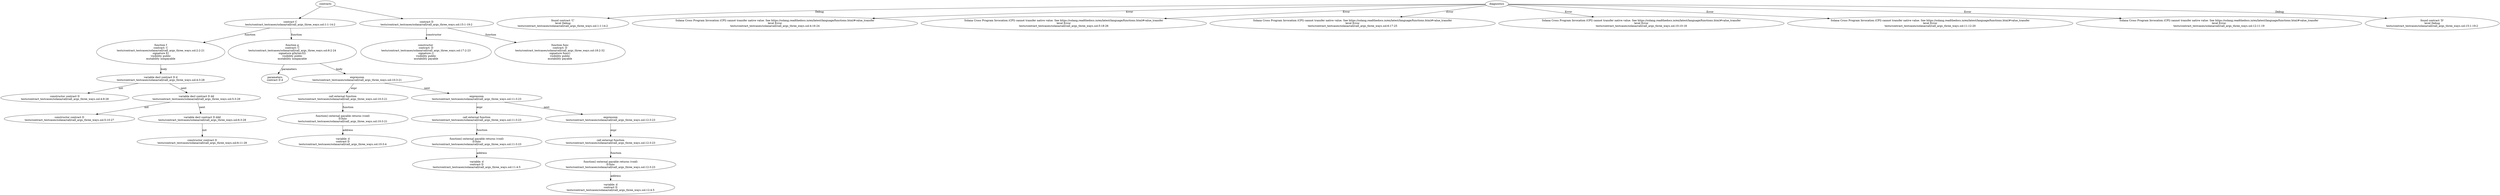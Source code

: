 strict digraph "tests/contract_testcases/solana/call/call_args_three_ways.sol" {
	contract [label="contract C\ntests/contract_testcases/solana/call/call_args_three_ways.sol:1:1-14:2"]
	f [label="function f\ncontract: C\ntests/contract_testcases/solana/call/call_args_three_ways.sol:2:2-21\nsignature f()\nvisibility public\nmutability nonpayable"]
	var_decl [label="variable decl contract D d\ntests/contract_testcases/solana/call/call_args_three_ways.sol:4:3-28"]
	constructor [label="constructor contract D\ntests/contract_testcases/solana/call/call_args_three_ways.sol:4:9-28"]
	var_decl_6 [label="variable decl contract D dd\ntests/contract_testcases/solana/call/call_args_three_ways.sol:5:3-29"]
	constructor_7 [label="constructor contract D\ntests/contract_testcases/solana/call/call_args_three_ways.sol:5:10-27"]
	var_decl_8 [label="variable decl contract D ddd\ntests/contract_testcases/solana/call/call_args_three_ways.sol:6:3-28"]
	constructor_9 [label="constructor contract D\ntests/contract_testcases/solana/call/call_args_three_ways.sol:6:11-28"]
	g [label="function g\ncontract: C\ntests/contract_testcases/solana/call/call_args_three_ways.sol:8:2-24\nsignature g(bytes32)\nvisibility public\nmutability nonpayable"]
	parameters [label="parameters\ncontract D d"]
	expr [label="expression\ntests/contract_testcases/solana/call/call_args_three_ways.sol:10:3-21"]
	call_external_function [label="call external function\ntests/contract_testcases/solana/call/call_args_three_ways.sol:10:3-21"]
	external_function [label="function() external payable returns (void)\nD.func\ntests/contract_testcases/solana/call/call_args_three_ways.sol:10:3-21"]
	variable [label="variable: d\ncontract D\ntests/contract_testcases/solana/call/call_args_three_ways.sol:10:3-4"]
	expr_16 [label="expression\ntests/contract_testcases/solana/call/call_args_three_ways.sol:11:3-23"]
	call_external_function_17 [label="call external function\ntests/contract_testcases/solana/call/call_args_three_ways.sol:11:3-23"]
	external_function_18 [label="function() external payable returns (void)\nD.func\ntests/contract_testcases/solana/call/call_args_three_ways.sol:11:3-23"]
	variable_19 [label="variable: d\ncontract D\ntests/contract_testcases/solana/call/call_args_three_ways.sol:11:4-5"]
	expr_20 [label="expression\ntests/contract_testcases/solana/call/call_args_three_ways.sol:12:3-23"]
	call_external_function_21 [label="call external function\ntests/contract_testcases/solana/call/call_args_three_ways.sol:12:3-23"]
	external_function_22 [label="function() external payable returns (void)\nD.func\ntests/contract_testcases/solana/call/call_args_three_ways.sol:12:3-23"]
	variable_23 [label="variable: d\ncontract D\ntests/contract_testcases/solana/call/call_args_three_ways.sol:12:4-5"]
	contract_24 [label="contract D\ntests/contract_testcases/solana/call/call_args_three_ways.sol:15:1-19:2"]
	node_25 [label="constructor \ncontract: D\ntests/contract_testcases/solana/call/call_args_three_ways.sol:17:2-23\nsignature ()\nvisibility public\nmutability payable"]
	func [label="function func\ncontract: D\ntests/contract_testcases/solana/call/call_args_three_ways.sol:18:2-32\nsignature func()\nvisibility public\nmutability payable"]
	diagnostic [label="found contract 'C'\nlevel Debug\ntests/contract_testcases/solana/call/call_args_three_ways.sol:1:1-14:2"]
	diagnostic_29 [label="Solana Cross Program Invocation (CPI) cannot transfer native value. See https://solang.readthedocs.io/en/latest/language/functions.html#value_transfer\nlevel Error\ntests/contract_testcases/solana/call/call_args_three_ways.sol:4:16-24"]
	diagnostic_30 [label="Solana Cross Program Invocation (CPI) cannot transfer native value. See https://solang.readthedocs.io/en/latest/language/functions.html#value_transfer\nlevel Error\ntests/contract_testcases/solana/call/call_args_three_ways.sol:5:18-26"]
	diagnostic_31 [label="Solana Cross Program Invocation (CPI) cannot transfer native value. See https://solang.readthedocs.io/en/latest/language/functions.html#value_transfer\nlevel Error\ntests/contract_testcases/solana/call/call_args_three_ways.sol:6:17-25"]
	diagnostic_32 [label="Solana Cross Program Invocation (CPI) cannot transfer native value. See https://solang.readthedocs.io/en/latest/language/functions.html#value_transfer\nlevel Error\ntests/contract_testcases/solana/call/call_args_three_ways.sol:10:10-18"]
	diagnostic_33 [label="Solana Cross Program Invocation (CPI) cannot transfer native value. See https://solang.readthedocs.io/en/latest/language/functions.html#value_transfer\nlevel Error\ntests/contract_testcases/solana/call/call_args_three_ways.sol:11:12-20"]
	diagnostic_34 [label="Solana Cross Program Invocation (CPI) cannot transfer native value. See https://solang.readthedocs.io/en/latest/language/functions.html#value_transfer\nlevel Error\ntests/contract_testcases/solana/call/call_args_three_ways.sol:12:11-19"]
	diagnostic_35 [label="found contract 'D'\nlevel Debug\ntests/contract_testcases/solana/call/call_args_three_ways.sol:15:1-19:2"]
	contracts -> contract
	contract -> f [label="function"]
	f -> var_decl [label="body"]
	var_decl -> constructor [label="init"]
	var_decl -> var_decl_6 [label="next"]
	var_decl_6 -> constructor_7 [label="init"]
	var_decl_6 -> var_decl_8 [label="next"]
	var_decl_8 -> constructor_9 [label="init"]
	contract -> g [label="function"]
	g -> parameters [label="parameters"]
	g -> expr [label="body"]
	expr -> call_external_function [label="expr"]
	call_external_function -> external_function [label="function"]
	external_function -> variable [label="address"]
	expr -> expr_16 [label="next"]
	expr_16 -> call_external_function_17 [label="expr"]
	call_external_function_17 -> external_function_18 [label="function"]
	external_function_18 -> variable_19 [label="address"]
	expr_16 -> expr_20 [label="next"]
	expr_20 -> call_external_function_21 [label="expr"]
	call_external_function_21 -> external_function_22 [label="function"]
	external_function_22 -> variable_23 [label="address"]
	contracts -> contract_24
	contract_24 -> node_25 [label="constructor"]
	contract_24 -> func [label="function"]
	diagnostics -> diagnostic [label="Debug"]
	diagnostics -> diagnostic_29 [label="Error"]
	diagnostics -> diagnostic_30 [label="Error"]
	diagnostics -> diagnostic_31 [label="Error"]
	diagnostics -> diagnostic_32 [label="Error"]
	diagnostics -> diagnostic_33 [label="Error"]
	diagnostics -> diagnostic_34 [label="Error"]
	diagnostics -> diagnostic_35 [label="Debug"]
}
